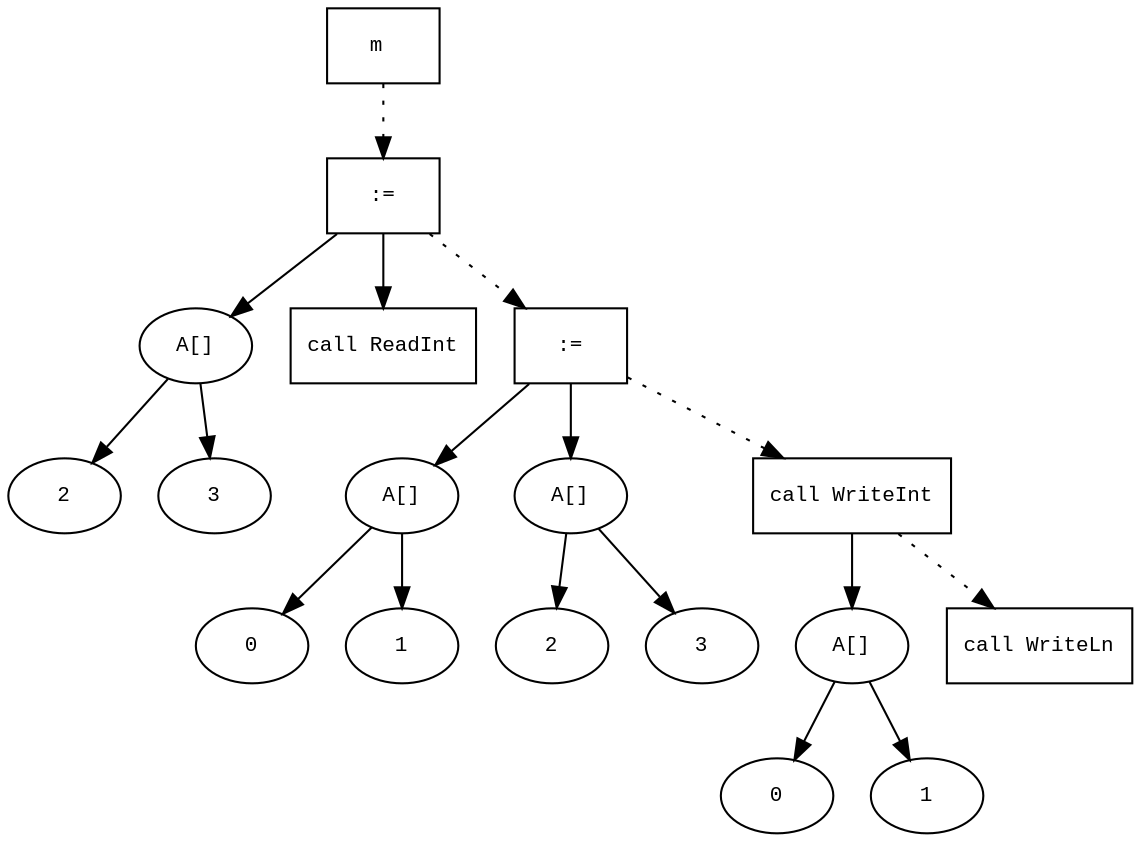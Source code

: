 digraph AST {
  graph [fontname="Times New Roman",fontsize=10];
  node  [fontname="Courier New",fontsize=10];
  edge  [fontname="Times New Roman",fontsize=10];

  node0 [label="m ",shape=box];
  node9 [label=":=",shape=box];
  node5 [label="A[]",shape=ellipse];
  node6 [label="2",shape=ellipse];
  node5-> node6;
  node7 [label="3",shape=ellipse];
  node5-> node7;
  node9->node5;
  node8 [label="call ReadInt",shape=box];
  node9->node8;
  node0 -> node9 [style=dotted];
  node18 [label=":=",shape=box];
  node11 [label="A[]",shape=ellipse];
  node12 [label="0",shape=ellipse];
  node11-> node12;
  node13 [label="1",shape=ellipse];
  node11-> node13;
  node18->node11;
  node15 [label="A[]",shape=ellipse];
  node16 [label="2",shape=ellipse];
  node15-> node16;
  node17 [label="3",shape=ellipse];
  node15-> node17;
  node18->node15;
  node9 -> node18 [style=dotted];
  node19 [label="call WriteInt",shape=box];
  node21 [label="A[]",shape=ellipse];
  node22 [label="0",shape=ellipse];
  node21-> node22;
  node23 [label="1",shape=ellipse];
  node21-> node23;
  node19->node21;
  node18 -> node19 [style=dotted];
  node25 [label="call WriteLn",shape=box];
  node19 -> node25 [style=dotted];
}

